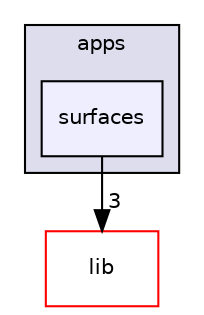 digraph "src/apps/surfaces" {
  compound=true
  node [ fontsize="10", fontname="Helvetica"];
  edge [ labelfontsize="10", labelfontname="Helvetica"];
  subgraph clusterdir_53adf0b982dc8545998aae3f283a5a58 {
    graph [ bgcolor="#ddddee", pencolor="black", label="apps" fontname="Helvetica", fontsize="10", URL="dir_53adf0b982dc8545998aae3f283a5a58.html"]
  dir_a5eda68b4250bda4ab09622ad59facac [shape=box, label="surfaces", style="filled", fillcolor="#eeeeff", pencolor="black", URL="dir_a5eda68b4250bda4ab09622ad59facac.html"];
  }
  dir_c85d3e3c5052e9ad9ce18c6863244a25 [shape=box label="lib" fillcolor="white" style="filled" color="red" URL="dir_c85d3e3c5052e9ad9ce18c6863244a25.html"];
  dir_a5eda68b4250bda4ab09622ad59facac->dir_c85d3e3c5052e9ad9ce18c6863244a25 [headlabel="3", labeldistance=1.5 headhref="dir_000023_000006.html"];
}
